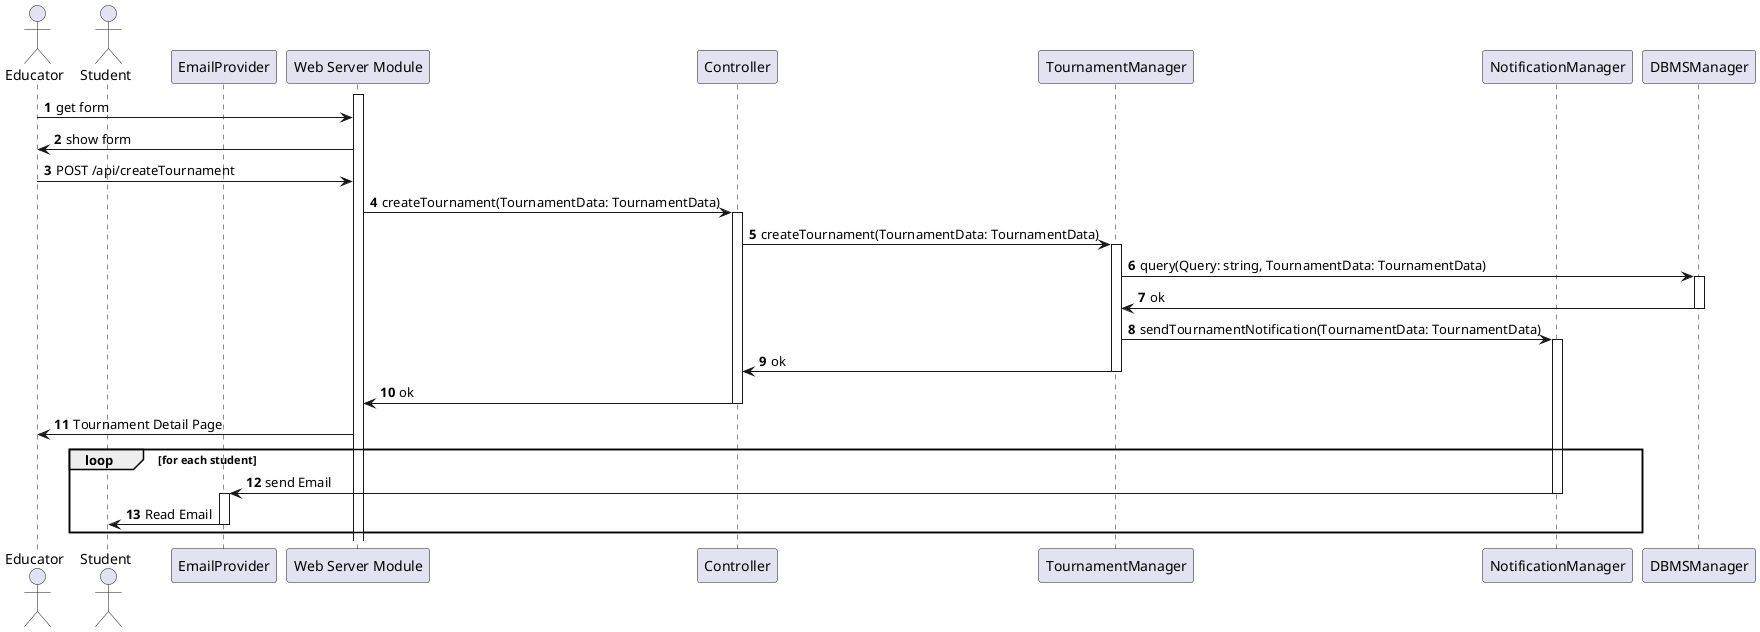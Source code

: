 @startuml

'NEW
autonumber
actor Educator as E
actor Student as S
participant EmailProvider as EM
participant "Web Server Module" as WS
participant Controller as C
participant TournamentManager as TM
participant NotificationManager as NM
participant DBMSManager as DB

activate WS
E -> WS: get form
WS -> E: show form
E -> WS: POST /api/createTournament
WS -> C: createTournament(TournamentData: TournamentData)
activate C
C -> TM: createTournament(TournamentData: TournamentData)
activate TM
TM -> DB: query(Query: string, TournamentData: TournamentData)
activate DB
DB -> TM: ok
deactivate DB
TM -> NM: sendTournamentNotification(TournamentData: TournamentData)
activate NM
TM -> C: ok
deactivate TM
C -> WS: ok
deactivate C
WS -> E: Tournament Detail Page
loop for each student
NM -> EM: send Email
deactivate NM
activate EM
EM -> S: Read Email
deactivate EM
end

@enduml